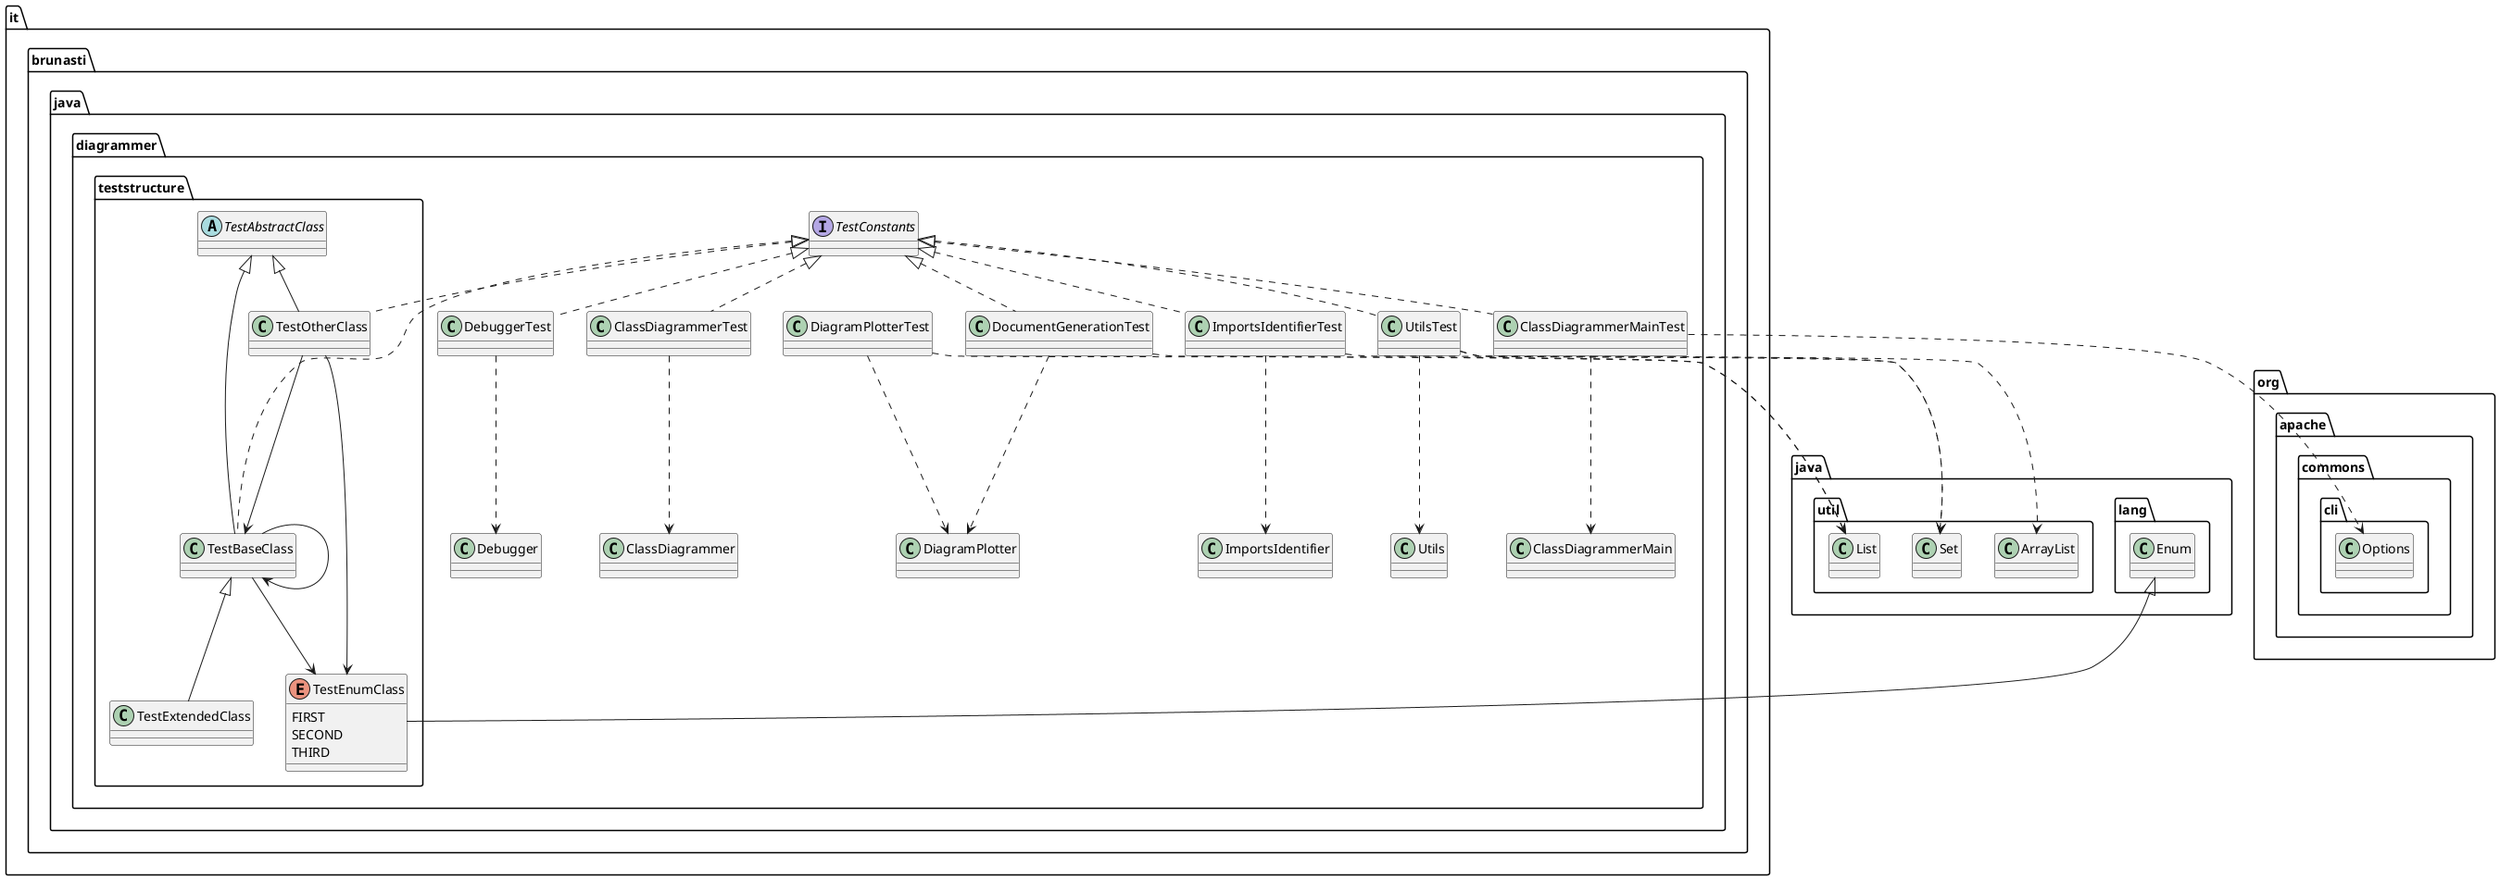 @startuml
'https://plantuml.com/class-diagram

' GENERATE CLASS DIAGRAM ===========
' Generator       : it.brunasti.java.diagrammer.ClassDiagrammer
' Path            : [./target/test-classes]
' Configuration   : []
' Generated at    : Tue Apr 02 19:08:29 CEST 2024



' CLASSES =======
class it.brunasti.java.diagrammer.ClassDiagrammerTest
class it.brunasti.java.diagrammer.UtilsTest
interface it.brunasti.java.diagrammer.TestConstants
class it.brunasti.java.diagrammer.ImportsIdentifierTest
class it.brunasti.java.diagrammer.teststructure.TestExtendedClass
class it.brunasti.java.diagrammer.teststructure.TestOtherClass
class it.brunasti.java.diagrammer.DocumentGenerationTest
class it.brunasti.java.diagrammer.DiagramPlotterTest
abstract it.brunasti.java.diagrammer.teststructure.TestAbstractClass
class it.brunasti.java.diagrammer.teststructure.TestBaseClass
enum it.brunasti.java.diagrammer.teststructure.TestEnumClass{
  FIRST
  SECOND
  THIRD
}
class it.brunasti.java.diagrammer.ClassDiagrammerMainTest
class it.brunasti.java.diagrammer.DebuggerTest

' INHERITANCES =======
it.brunasti.java.diagrammer.teststructure.TestBaseClass <|-- it.brunasti.java.diagrammer.teststructure.TestExtendedClass
it.brunasti.java.diagrammer.teststructure.TestAbstractClass <|-- it.brunasti.java.diagrammer.teststructure.TestOtherClass
it.brunasti.java.diagrammer.teststructure.TestAbstractClass <|-- it.brunasti.java.diagrammer.teststructure.TestBaseClass
java.lang.Enum <|-- it.brunasti.java.diagrammer.teststructure.TestEnumClass

' IMPLEMENT INTERFACE =======
it.brunasti.java.diagrammer.TestConstants <|.. it.brunasti.java.diagrammer.ClassDiagrammerTest
it.brunasti.java.diagrammer.TestConstants <|.. it.brunasti.java.diagrammer.UtilsTest
it.brunasti.java.diagrammer.TestConstants <|.. it.brunasti.java.diagrammer.ImportsIdentifierTest
it.brunasti.java.diagrammer.TestConstants <|.. it.brunasti.java.diagrammer.teststructure.TestOtherClass
it.brunasti.java.diagrammer.TestConstants <|.. it.brunasti.java.diagrammer.DocumentGenerationTest
it.brunasti.java.diagrammer.TestConstants <|.. it.brunasti.java.diagrammer.teststructure.TestBaseClass
it.brunasti.java.diagrammer.TestConstants <|.. it.brunasti.java.diagrammer.ClassDiagrammerMainTest
it.brunasti.java.diagrammer.TestConstants <|.. it.brunasti.java.diagrammer.DebuggerTest

' FIELDS =======
it.brunasti.java.diagrammer.teststructure.TestOtherClass --> it.brunasti.java.diagrammer.teststructure.TestBaseClass
it.brunasti.java.diagrammer.teststructure.TestOtherClass --> it.brunasti.java.diagrammer.teststructure.TestEnumClass
it.brunasti.java.diagrammer.teststructure.TestBaseClass --> it.brunasti.java.diagrammer.teststructure.TestBaseClass
it.brunasti.java.diagrammer.teststructure.TestBaseClass --> it.brunasti.java.diagrammer.teststructure.TestEnumClass

' USES =======
it.brunasti.java.diagrammer.ClassDiagrammerTest ..> it.brunasti.java.diagrammer.ClassDiagrammer
it.brunasti.java.diagrammer.UtilsTest ..> it.brunasti.java.diagrammer.Utils
it.brunasti.java.diagrammer.UtilsTest ..> java.util.Set
it.brunasti.java.diagrammer.UtilsTest ..> java.util.ArrayList
it.brunasti.java.diagrammer.ImportsIdentifierTest ..> java.util.Set
it.brunasti.java.diagrammer.ImportsIdentifierTest ..> it.brunasti.java.diagrammer.ImportsIdentifier
it.brunasti.java.diagrammer.DocumentGenerationTest ..> java.util.List
it.brunasti.java.diagrammer.DocumentGenerationTest ..> it.brunasti.java.diagrammer.DiagramPlotter
it.brunasti.java.diagrammer.DiagramPlotterTest ..> java.util.List
it.brunasti.java.diagrammer.DiagramPlotterTest ..> it.brunasti.java.diagrammer.DiagramPlotter
it.brunasti.java.diagrammer.ClassDiagrammerMainTest ..> it.brunasti.java.diagrammer.ClassDiagrammerMain
it.brunasti.java.diagrammer.ClassDiagrammerMainTest ..> org.apache.commons.cli.Options
it.brunasti.java.diagrammer.DebuggerTest ..> it.brunasti.java.diagrammer.Debugger

' IMPORTS =======
' Java Files Path : 


@enduml
